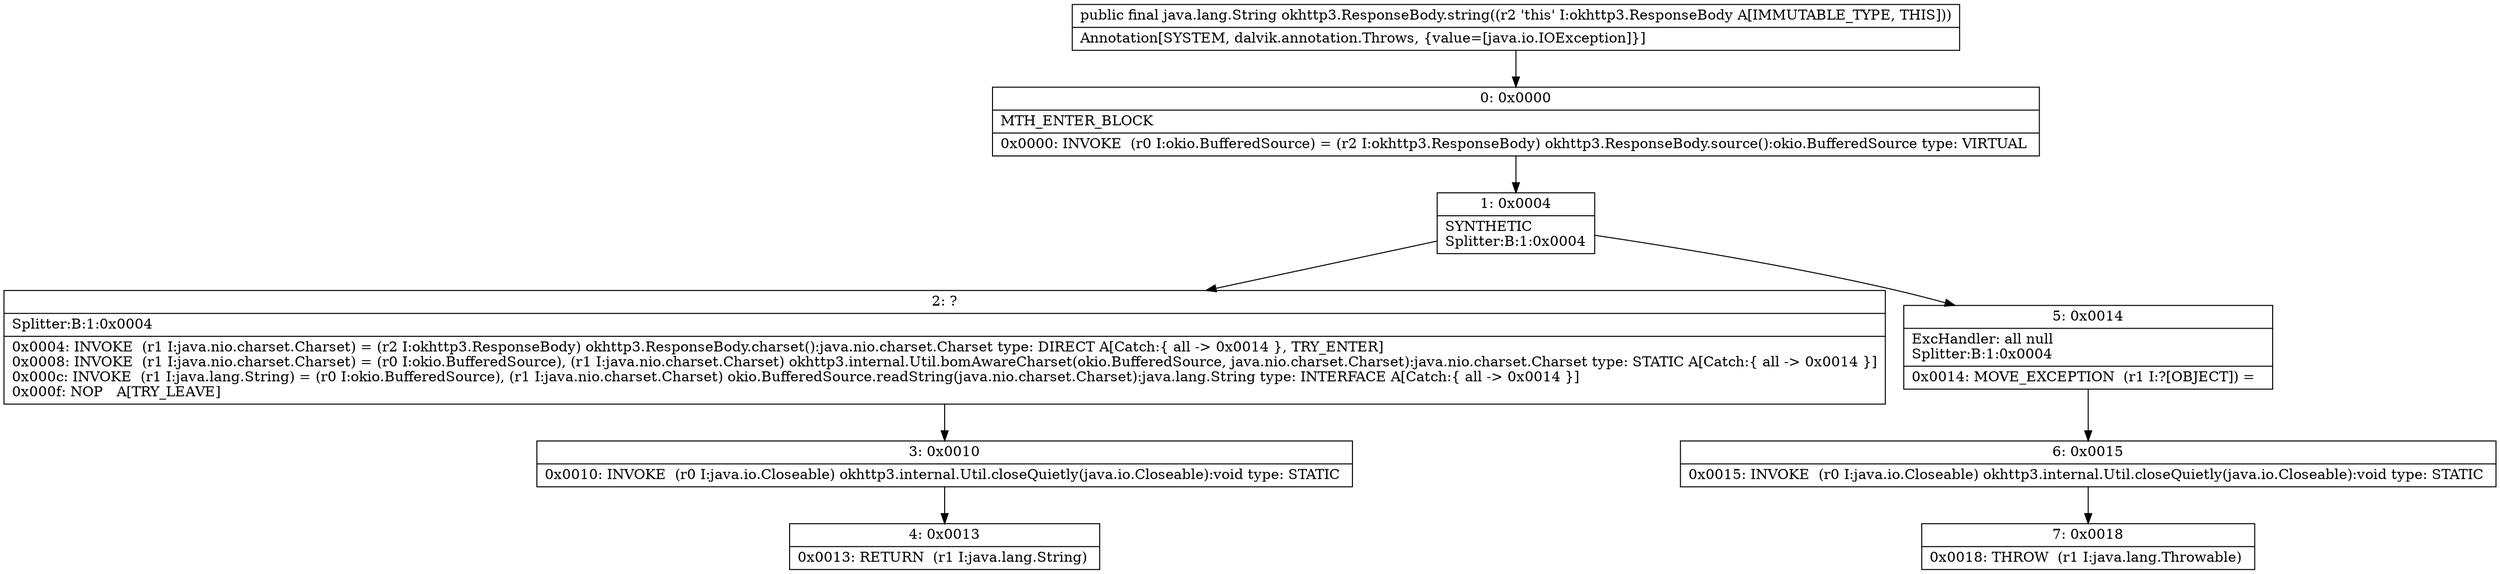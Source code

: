 digraph "CFG forokhttp3.ResponseBody.string()Ljava\/lang\/String;" {
Node_0 [shape=record,label="{0\:\ 0x0000|MTH_ENTER_BLOCK\l|0x0000: INVOKE  (r0 I:okio.BufferedSource) = (r2 I:okhttp3.ResponseBody) okhttp3.ResponseBody.source():okio.BufferedSource type: VIRTUAL \l}"];
Node_1 [shape=record,label="{1\:\ 0x0004|SYNTHETIC\lSplitter:B:1:0x0004\l}"];
Node_2 [shape=record,label="{2\:\ ?|Splitter:B:1:0x0004\l|0x0004: INVOKE  (r1 I:java.nio.charset.Charset) = (r2 I:okhttp3.ResponseBody) okhttp3.ResponseBody.charset():java.nio.charset.Charset type: DIRECT A[Catch:\{ all \-\> 0x0014 \}, TRY_ENTER]\l0x0008: INVOKE  (r1 I:java.nio.charset.Charset) = (r0 I:okio.BufferedSource), (r1 I:java.nio.charset.Charset) okhttp3.internal.Util.bomAwareCharset(okio.BufferedSource, java.nio.charset.Charset):java.nio.charset.Charset type: STATIC A[Catch:\{ all \-\> 0x0014 \}]\l0x000c: INVOKE  (r1 I:java.lang.String) = (r0 I:okio.BufferedSource), (r1 I:java.nio.charset.Charset) okio.BufferedSource.readString(java.nio.charset.Charset):java.lang.String type: INTERFACE A[Catch:\{ all \-\> 0x0014 \}]\l0x000f: NOP   A[TRY_LEAVE]\l}"];
Node_3 [shape=record,label="{3\:\ 0x0010|0x0010: INVOKE  (r0 I:java.io.Closeable) okhttp3.internal.Util.closeQuietly(java.io.Closeable):void type: STATIC \l}"];
Node_4 [shape=record,label="{4\:\ 0x0013|0x0013: RETURN  (r1 I:java.lang.String) \l}"];
Node_5 [shape=record,label="{5\:\ 0x0014|ExcHandler: all null\lSplitter:B:1:0x0004\l|0x0014: MOVE_EXCEPTION  (r1 I:?[OBJECT]) =  \l}"];
Node_6 [shape=record,label="{6\:\ 0x0015|0x0015: INVOKE  (r0 I:java.io.Closeable) okhttp3.internal.Util.closeQuietly(java.io.Closeable):void type: STATIC \l}"];
Node_7 [shape=record,label="{7\:\ 0x0018|0x0018: THROW  (r1 I:java.lang.Throwable) \l}"];
MethodNode[shape=record,label="{public final java.lang.String okhttp3.ResponseBody.string((r2 'this' I:okhttp3.ResponseBody A[IMMUTABLE_TYPE, THIS]))  | Annotation[SYSTEM, dalvik.annotation.Throws, \{value=[java.io.IOException]\}]\l}"];
MethodNode -> Node_0;
Node_0 -> Node_1;
Node_1 -> Node_2;
Node_1 -> Node_5;
Node_2 -> Node_3;
Node_3 -> Node_4;
Node_5 -> Node_6;
Node_6 -> Node_7;
}

